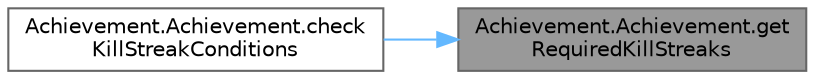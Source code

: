 digraph "Achievement.Achievement.getRequiredKillStreaks"
{
 // LATEX_PDF_SIZE
  bgcolor="transparent";
  edge [fontname=Helvetica,fontsize=10,labelfontname=Helvetica,labelfontsize=10];
  node [fontname=Helvetica,fontsize=10,shape=box,height=0.2,width=0.4];
  rankdir="RL";
  Node1 [id="Node000001",label="Achievement.Achievement.get\lRequiredKillStreaks",height=0.2,width=0.4,color="gray40", fillcolor="grey60", style="filled", fontcolor="black",tooltip=" "];
  Node1 -> Node2 [id="edge1_Node000001_Node000002",dir="back",color="steelblue1",style="solid",tooltip=" "];
  Node2 [id="Node000002",label="Achievement.Achievement.check\lKillStreakConditions",height=0.2,width=0.4,color="grey40", fillcolor="white", style="filled",URL="$class_achievement_1_1_achievement.html#a6a1933fa040cc9be60b3c88e66a16bb0",tooltip=" "];
}
